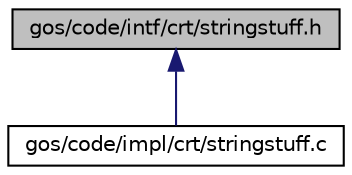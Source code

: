 digraph "gos/code/intf/crt/stringstuff.h"
{
 // INTERACTIVE_SVG=YES
 // LATEX_PDF_SIZE
  edge [fontname="Helvetica",fontsize="10",labelfontname="Helvetica",labelfontsize="10"];
  node [fontname="Helvetica",fontsize="10",shape=record];
  Node1 [label="gos/code/intf/crt/stringstuff.h",height=0.2,width=0.4,color="black", fillcolor="grey75", style="filled", fontcolor="black",tooltip="Everything to do with strings."];
  Node1 -> Node2 [dir="back",color="midnightblue",fontsize="10",style="solid",fontname="Helvetica"];
  Node2 [label="gos/code/impl/crt/stringstuff.c",height=0.2,width=0.4,color="black", fillcolor="white", style="filled",URL="$stringstuff_8c.html",tooltip="Implementation of all things string!"];
}
